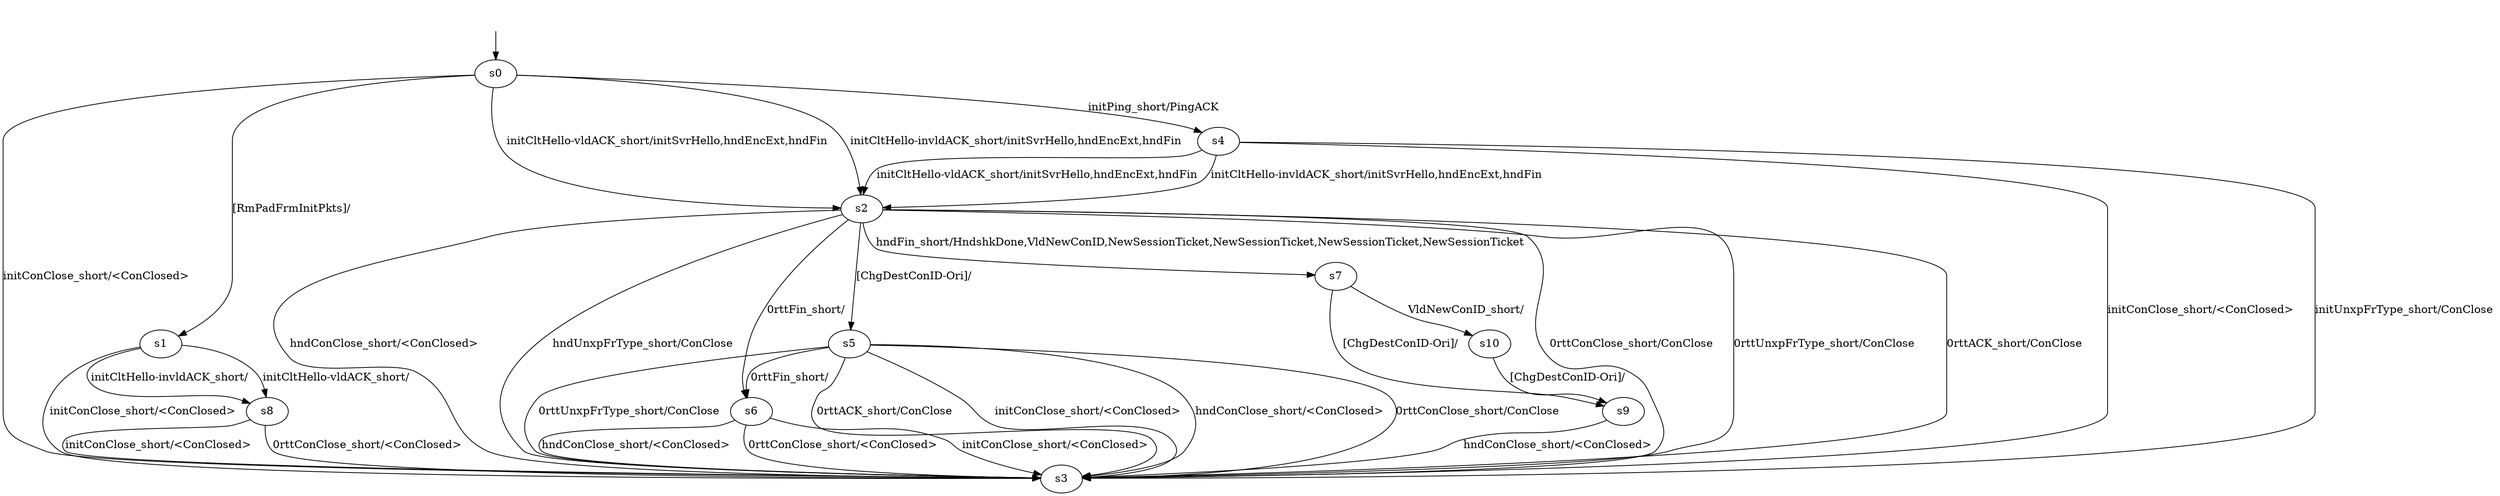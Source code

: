 digraph "../results/quinnModels/quinn-PSK-s-1/learnedModel" {
s0 [label=s0];
s1 [label=s1];
s2 [label=s2];
s3 [label=s3];
s4 [label=s4];
s5 [label=s5];
s6 [label=s6];
s7 [label=s7];
s8 [label=s8];
s9 [label=s9];
s10 [label=s10];
s0 -> s4  [label="initPing_short/PingACK "];
s0 -> s3  [label="initConClose_short/<ConClosed> "];
s0 -> s2  [label="initCltHello-vldACK_short/initSvrHello,hndEncExt,hndFin "];
s0 -> s2  [label="initCltHello-invldACK_short/initSvrHello,hndEncExt,hndFin "];
s0 -> s1  [label="[RmPadFrmInitPkts]/ "];
s1 -> s3  [label="initConClose_short/<ConClosed> "];
s1 -> s8  [label="initCltHello-vldACK_short/ "];
s1 -> s8  [label="initCltHello-invldACK_short/ "];
s2 -> s7  [label="hndFin_short/HndshkDone,VldNewConID,NewSessionTicket,NewSessionTicket,NewSessionTicket,NewSessionTicket "];
s2 -> s3  [label="hndConClose_short/<ConClosed> "];
s2 -> s3  [label="hndUnxpFrType_short/ConClose "];
s2 -> s3  [label="0rttConClose_short/ConClose "];
s2 -> s6  [label="0rttFin_short/ "];
s2 -> s3  [label="0rttUnxpFrType_short/ConClose "];
s2 -> s3  [label="0rttACK_short/ConClose "];
s2 -> s5  [label="[ChgDestConID-Ori]/ "];
s4 -> s3  [label="initConClose_short/<ConClosed> "];
s4 -> s2  [label="initCltHello-vldACK_short/initSvrHello,hndEncExt,hndFin "];
s4 -> s2  [label="initCltHello-invldACK_short/initSvrHello,hndEncExt,hndFin "];
s4 -> s3  [label="initUnxpFrType_short/ConClose "];
s5 -> s3  [label="initConClose_short/<ConClosed> "];
s5 -> s3  [label="hndConClose_short/<ConClosed> "];
s5 -> s3  [label="0rttConClose_short/ConClose "];
s5 -> s6  [label="0rttFin_short/ "];
s5 -> s3  [label="0rttUnxpFrType_short/ConClose "];
s5 -> s3  [label="0rttACK_short/ConClose "];
s6 -> s3  [label="initConClose_short/<ConClosed> "];
s6 -> s3  [label="hndConClose_short/<ConClosed> "];
s6 -> s3  [label="0rttConClose_short/<ConClosed> "];
s7 -> s10  [label="VldNewConID_short/ "];
s7 -> s9  [label="[ChgDestConID-Ori]/ "];
s8 -> s3  [label="initConClose_short/<ConClosed> "];
s8 -> s3  [label="0rttConClose_short/<ConClosed> "];
s9 -> s3  [label="hndConClose_short/<ConClosed> "];
s10 -> s9  [label="[ChgDestConID-Ori]/ "];
__start0 [label="", shape=none];
__start0 -> s0  [label=""];
}
